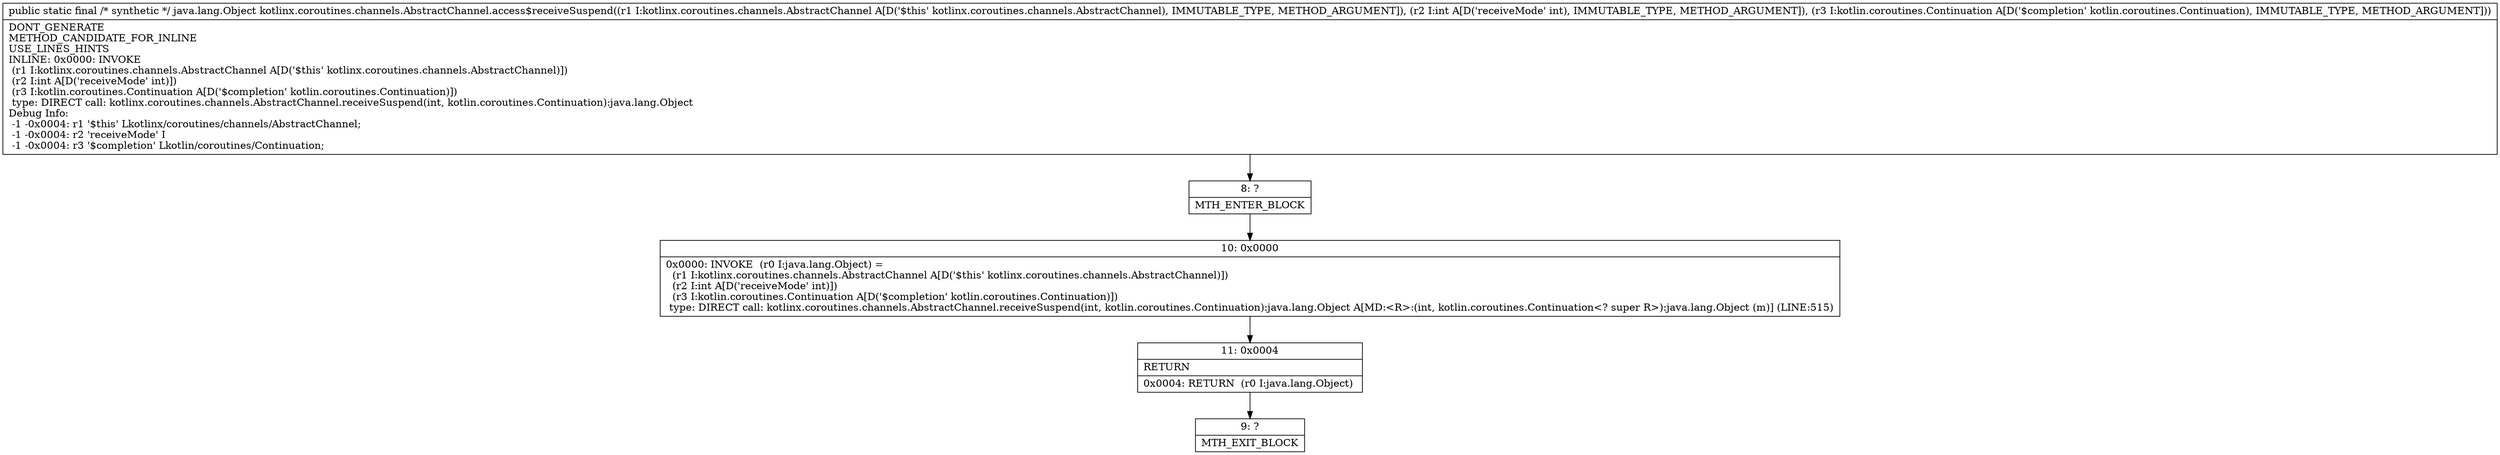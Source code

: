 digraph "CFG forkotlinx.coroutines.channels.AbstractChannel.access$receiveSuspend(Lkotlinx\/coroutines\/channels\/AbstractChannel;ILkotlin\/coroutines\/Continuation;)Ljava\/lang\/Object;" {
Node_8 [shape=record,label="{8\:\ ?|MTH_ENTER_BLOCK\l}"];
Node_10 [shape=record,label="{10\:\ 0x0000|0x0000: INVOKE  (r0 I:java.lang.Object) = \l  (r1 I:kotlinx.coroutines.channels.AbstractChannel A[D('$this' kotlinx.coroutines.channels.AbstractChannel)])\l  (r2 I:int A[D('receiveMode' int)])\l  (r3 I:kotlin.coroutines.Continuation A[D('$completion' kotlin.coroutines.Continuation)])\l type: DIRECT call: kotlinx.coroutines.channels.AbstractChannel.receiveSuspend(int, kotlin.coroutines.Continuation):java.lang.Object A[MD:\<R\>:(int, kotlin.coroutines.Continuation\<? super R\>):java.lang.Object (m)] (LINE:515)\l}"];
Node_11 [shape=record,label="{11\:\ 0x0004|RETURN\l|0x0004: RETURN  (r0 I:java.lang.Object) \l}"];
Node_9 [shape=record,label="{9\:\ ?|MTH_EXIT_BLOCK\l}"];
MethodNode[shape=record,label="{public static final \/* synthetic *\/ java.lang.Object kotlinx.coroutines.channels.AbstractChannel.access$receiveSuspend((r1 I:kotlinx.coroutines.channels.AbstractChannel A[D('$this' kotlinx.coroutines.channels.AbstractChannel), IMMUTABLE_TYPE, METHOD_ARGUMENT]), (r2 I:int A[D('receiveMode' int), IMMUTABLE_TYPE, METHOD_ARGUMENT]), (r3 I:kotlin.coroutines.Continuation A[D('$completion' kotlin.coroutines.Continuation), IMMUTABLE_TYPE, METHOD_ARGUMENT]))  | DONT_GENERATE\lMETHOD_CANDIDATE_FOR_INLINE\lUSE_LINES_HINTS\lINLINE: 0x0000: INVOKE  \l  (r1 I:kotlinx.coroutines.channels.AbstractChannel A[D('$this' kotlinx.coroutines.channels.AbstractChannel)])\l  (r2 I:int A[D('receiveMode' int)])\l  (r3 I:kotlin.coroutines.Continuation A[D('$completion' kotlin.coroutines.Continuation)])\l type: DIRECT call: kotlinx.coroutines.channels.AbstractChannel.receiveSuspend(int, kotlin.coroutines.Continuation):java.lang.Object\lDebug Info:\l  \-1 \-0x0004: r1 '$this' Lkotlinx\/coroutines\/channels\/AbstractChannel;\l  \-1 \-0x0004: r2 'receiveMode' I\l  \-1 \-0x0004: r3 '$completion' Lkotlin\/coroutines\/Continuation;\l}"];
MethodNode -> Node_8;Node_8 -> Node_10;
Node_10 -> Node_11;
Node_11 -> Node_9;
}

